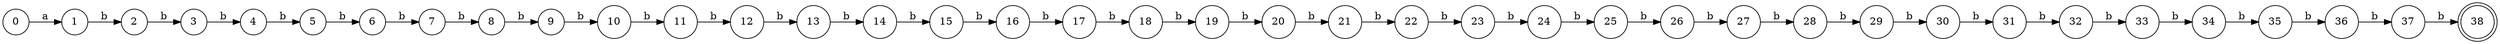 // Diagrama AFN
strict digraph {
	rankdir=LR
	node [shape=circle]
	0 -> 1 [label=a]
	1 -> 2 [label=b]
	0 -> 1
	2 -> 3 [label=b]
	0 -> 1
	3 -> 4 [label=b]
	0 -> 1
	4 -> 5 [label=b]
	0 -> 1
	5 -> 6 [label=b]
	0 -> 1
	6 -> 7 [label=b]
	0 -> 1
	7 -> 8 [label=b]
	0 -> 1
	8 -> 9 [label=b]
	0 -> 1
	9 -> 10 [label=b]
	0 -> 1
	10 -> 11 [label=b]
	0 -> 1
	11 -> 12 [label=b]
	0 -> 1
	12 -> 13 [label=b]
	0 -> 1
	13 -> 14 [label=b]
	0 -> 1
	14 -> 15 [label=b]
	0 -> 1
	15 -> 16 [label=b]
	0 -> 1
	16 -> 17 [label=b]
	0 -> 1
	17 -> 18 [label=b]
	0 -> 1
	18 -> 19 [label=b]
	0 -> 1
	19 -> 20 [label=b]
	0 -> 1
	20 -> 21 [label=b]
	0 -> 1
	21 -> 22 [label=b]
	0 -> 1
	22 -> 23 [label=b]
	0 -> 1
	23 -> 24 [label=b]
	0 -> 1
	24 -> 25 [label=b]
	0 -> 1
	25 -> 26 [label=b]
	0 -> 1
	26 -> 27 [label=b]
	0 -> 1
	27 -> 28 [label=b]
	0 -> 1
	28 -> 29 [label=b]
	0 -> 1
	29 -> 30 [label=b]
	0 -> 1
	30 -> 31 [label=b]
	0 -> 1
	31 -> 32 [label=b]
	0 -> 1
	32 -> 33 [label=b]
	0 -> 1
	33 -> 34 [label=b]
	0 -> 1
	34 -> 35 [label=b]
	0 -> 1
	35 -> 36 [label=b]
	0 -> 1
	36 -> 37 [label=b]
	0 -> 1
	37 -> 38 [label=b]
	38 [shape=doublecircle]
}
